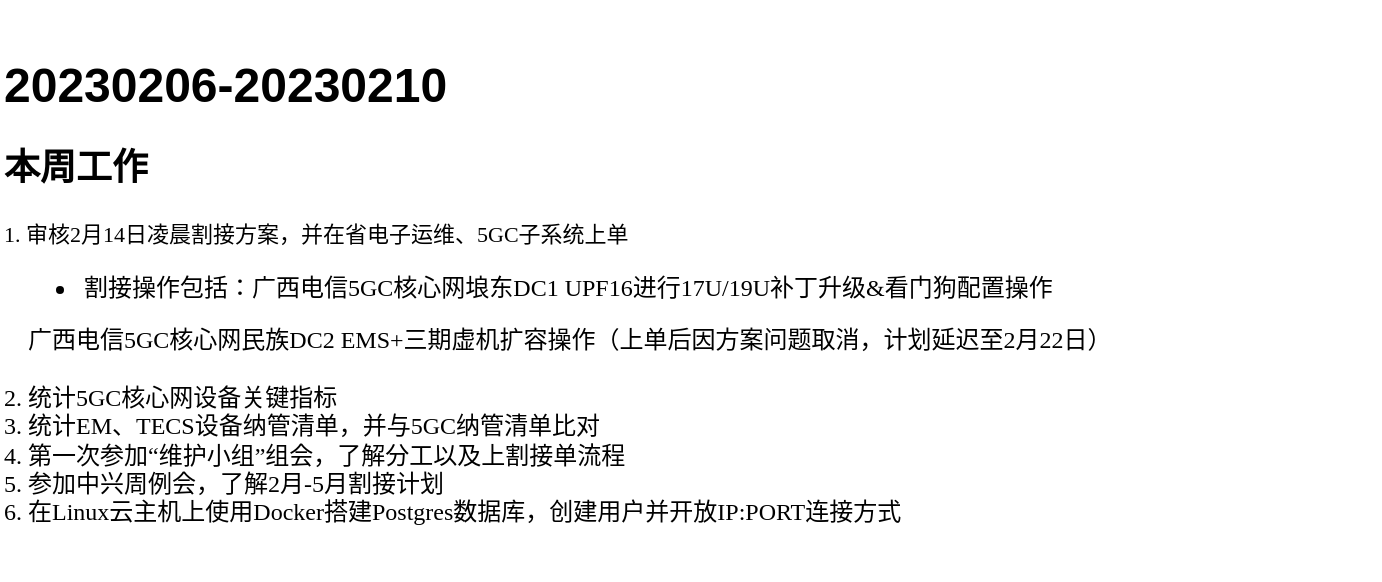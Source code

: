 <mxfile version="20.8.18" type="github">
  <diagram name="第 1 页" id="y4gm_-KfzbwpHg6c1PfQ">
    <mxGraphModel dx="475" dy="1857" grid="1" gridSize="10" guides="1" tooltips="1" connect="1" arrows="1" fold="1" page="1" pageScale="1" pageWidth="827" pageHeight="1169" math="0" shadow="0">
      <root>
        <mxCell id="0" />
        <mxCell id="1" parent="0" />
        <mxCell id="x1p29n8qixUkfzAq273U-1" value="&lt;h1 style=&quot;line-height: 120%;&quot;&gt;20230206-20230210&lt;/h1&gt;&lt;h2 style=&quot;line-height: 120%;&quot;&gt;&lt;font face=&quot;Lucida Console&quot;&gt;本周工作&lt;/font&gt;&lt;/h2&gt;&lt;div style=&quot;line-height: 120%;&quot;&gt;&lt;font style=&quot;font-size: 11px;&quot; face=&quot;Lucida Console&quot;&gt;1. 审核2月14日凌晨割接方案，并在省电子运维、5GC子系统上单&lt;/font&gt;&lt;/div&gt;&lt;div style=&quot;line-height: 120%;&quot;&gt;&lt;ul style=&quot;line-height: 120%;&quot;&gt;&lt;li&gt;&lt;font style=&quot;&quot; face=&quot;Lucida Console&quot;&gt;割接操作包括：广西电信5GC核心网埌东DC1 UPF16进行17U/19U补丁升级&amp;amp;看门狗配置操作&lt;/font&gt;&lt;/li&gt;&lt;/ul&gt;&lt;font face=&quot;Lucida Console&quot;&gt;&lt;span style=&quot;&quot;&gt;	&lt;/span&gt;&lt;span style=&quot;&quot;&gt;	&lt;/span&gt;&amp;nbsp;&lt;span style=&quot;white-space: pre;&quot;&gt;	&lt;/span&gt;&lt;span style=&quot;white-space: pre;&quot;&gt;	&lt;/span&gt;&amp;nbsp;广西电信5GC核心网民族DC2 EMS+三期虚机扩容操作（上单后因方案问题取消，计划延迟至2月22日）&lt;br&gt;&lt;/font&gt;&lt;div&gt;&lt;div&gt;&lt;div&gt;&lt;font face=&quot;Lucida Console&quot;&gt;&lt;br&gt;&lt;/font&gt;&lt;/div&gt;&lt;/div&gt;&lt;/div&gt;&lt;div&gt;&lt;font face=&quot;Lucida Console&quot;&gt;2. 统计5GC核心网设备关键指标&lt;/font&gt;&lt;/div&gt;&lt;div&gt;&lt;font face=&quot;Lucida Console&quot;&gt;3. 统计EM、TECS设备纳管清单，并与5GC纳管清单比对&lt;/font&gt;&lt;/div&gt;&lt;div&gt;&lt;font face=&quot;Lucida Console&quot;&gt;4. 第一次参加“维护小组”组会，了解分工以及上割接单流程&lt;/font&gt;&lt;/div&gt;&lt;div&gt;&lt;font face=&quot;Lucida Console&quot;&gt;5. 参加中兴周例会，了解2月-5月割接计划&lt;/font&gt;&lt;/div&gt;&lt;div&gt;&lt;font face=&quot;Lucida Console&quot;&gt;6. 在Linux云主机上使用Docker搭建Postgres数据库，创建用户并开放IP:PORT连接方式&lt;/font&gt;&lt;/div&gt;&lt;div&gt;&lt;font face=&quot;Lucida Console&quot;&gt;&lt;br&gt;&lt;/font&gt;&lt;/div&gt;&lt;/div&gt;" style="text;html=1;align=left;verticalAlign=middle;resizable=0;points=[];autosize=1;strokeColor=none;fillColor=none;" vertex="1" parent="1">
          <mxGeometry x="20" y="-90" width="690" height="290" as="geometry" />
        </mxCell>
      </root>
    </mxGraphModel>
  </diagram>
</mxfile>

